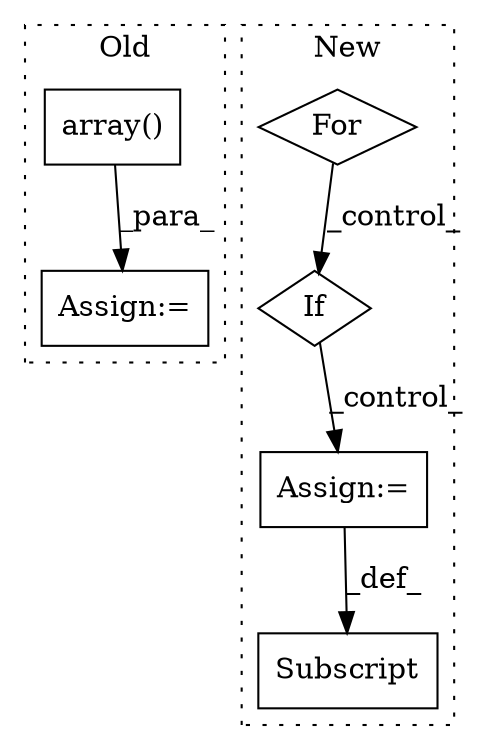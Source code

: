 digraph G {
subgraph cluster0 {
1 [label="array()" a="75" s="494,514" l="9,1" shape="box"];
4 [label="Assign:=" a="68" s="261" l="3" shape="box"];
label = "Old";
style="dotted";
}
subgraph cluster1 {
2 [label="For" a="107" s="892,910" l="4,14" shape="diamond"];
3 [label="Assign:=" a="68" s="1082" l="3" shape="box"];
5 [label="If" a="96" s="924" l="3" shape="diamond"];
6 [label="Subscript" a="63" s="1070,0" l="12,0" shape="box"];
label = "New";
style="dotted";
}
1 -> 4 [label="_para_"];
2 -> 5 [label="_control_"];
3 -> 6 [label="_def_"];
5 -> 3 [label="_control_"];
}